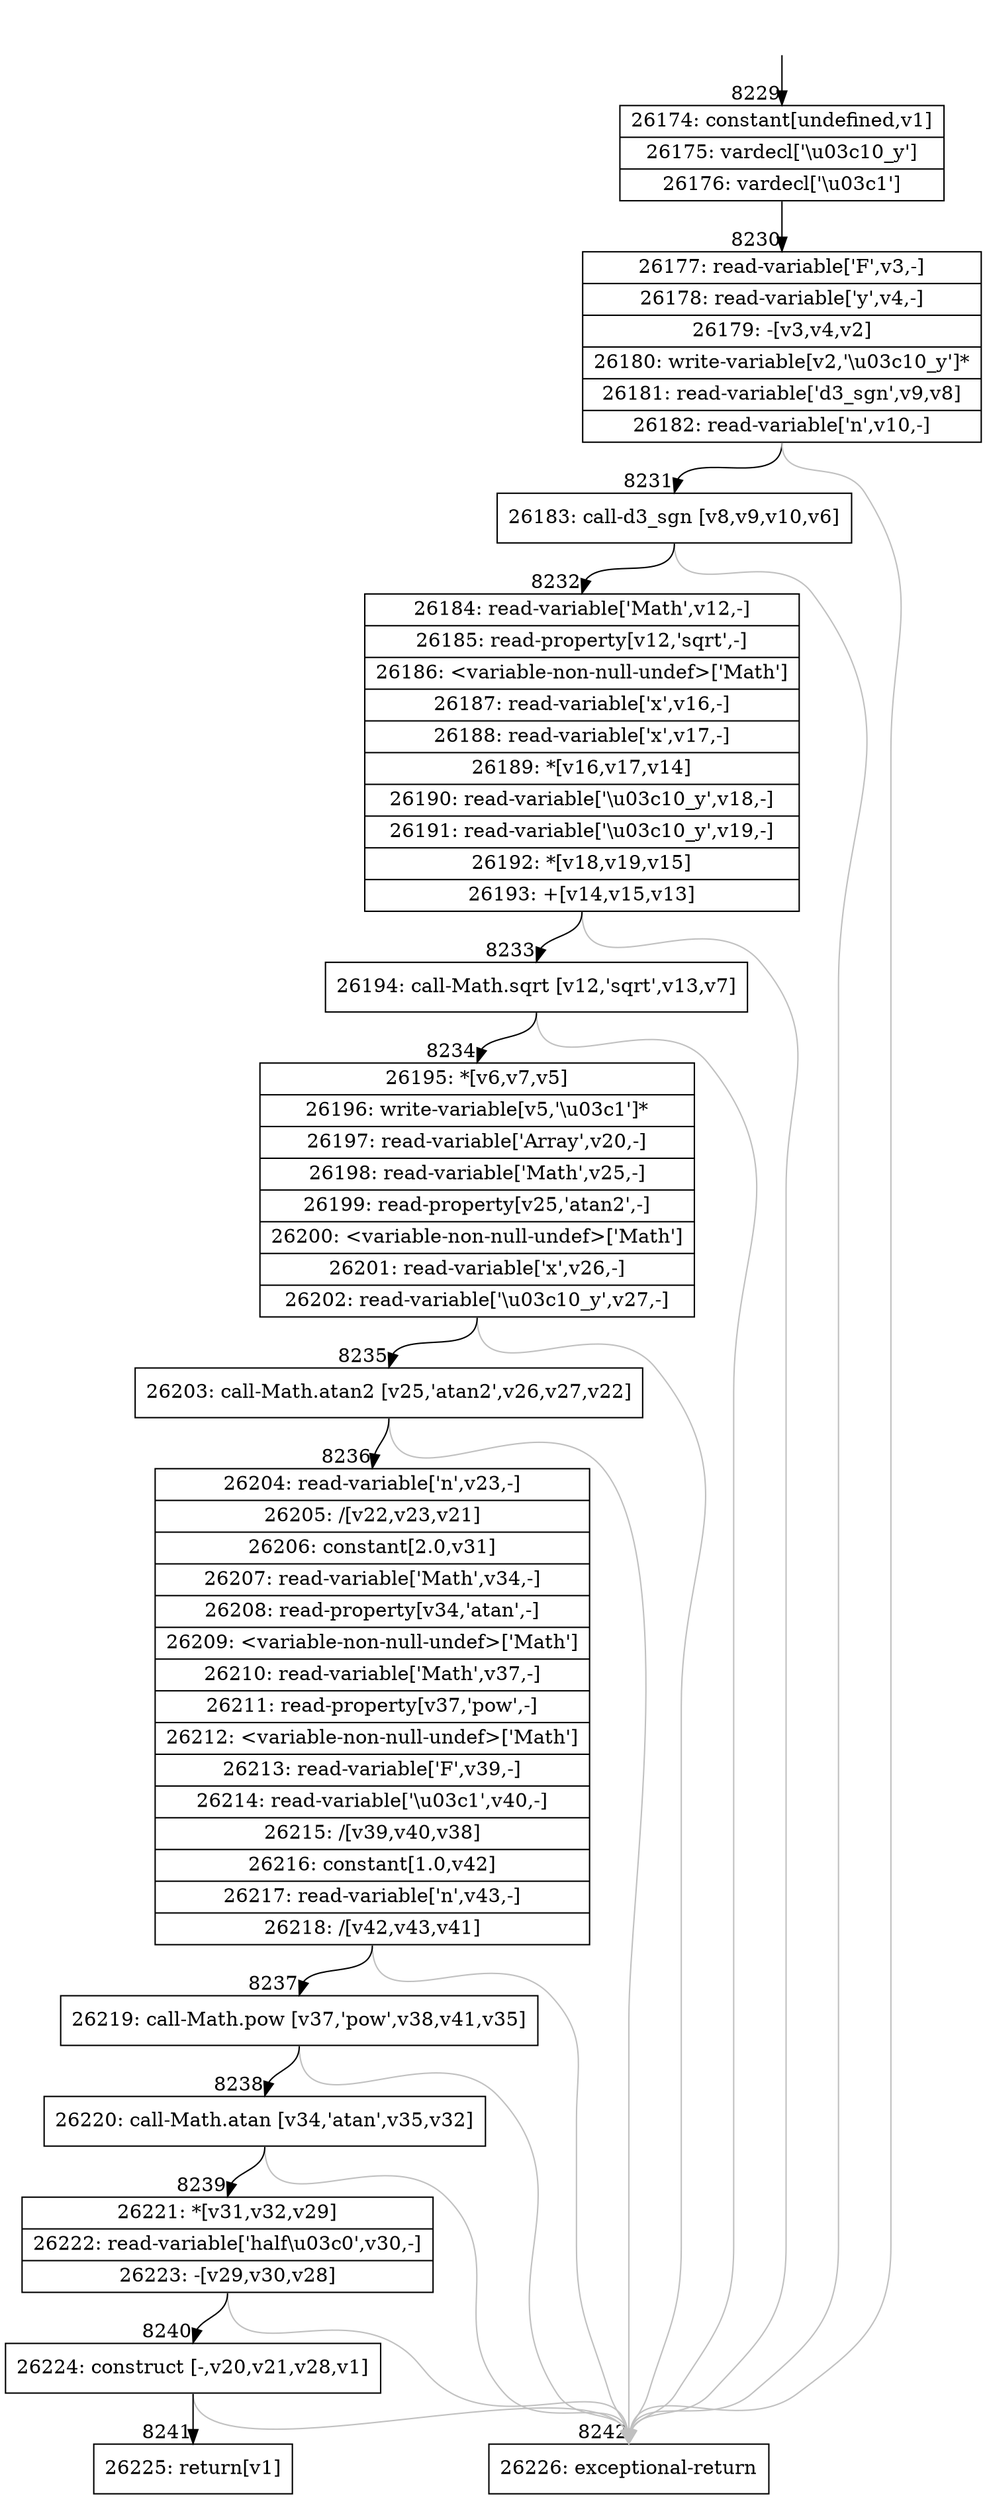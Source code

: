 digraph {
rankdir="TD"
BB_entry781[shape=none,label=""];
BB_entry781 -> BB8229 [tailport=s, headport=n, headlabel="    8229"]
BB8229 [shape=record label="{26174: constant[undefined,v1]|26175: vardecl['\\u03c10_y']|26176: vardecl['\\u03c1']}" ] 
BB8229 -> BB8230 [tailport=s, headport=n, headlabel="      8230"]
BB8230 [shape=record label="{26177: read-variable['F',v3,-]|26178: read-variable['y',v4,-]|26179: -[v3,v4,v2]|26180: write-variable[v2,'\\u03c10_y']*|26181: read-variable['d3_sgn',v9,v8]|26182: read-variable['n',v10,-]}" ] 
BB8230 -> BB8231 [tailport=s, headport=n, headlabel="      8231"]
BB8230 -> BB8242 [tailport=s, headport=n, color=gray, headlabel="      8242"]
BB8231 [shape=record label="{26183: call-d3_sgn [v8,v9,v10,v6]}" ] 
BB8231 -> BB8232 [tailport=s, headport=n, headlabel="      8232"]
BB8231 -> BB8242 [tailport=s, headport=n, color=gray]
BB8232 [shape=record label="{26184: read-variable['Math',v12,-]|26185: read-property[v12,'sqrt',-]|26186: \<variable-non-null-undef\>['Math']|26187: read-variable['x',v16,-]|26188: read-variable['x',v17,-]|26189: *[v16,v17,v14]|26190: read-variable['\\u03c10_y',v18,-]|26191: read-variable['\\u03c10_y',v19,-]|26192: *[v18,v19,v15]|26193: +[v14,v15,v13]}" ] 
BB8232 -> BB8233 [tailport=s, headport=n, headlabel="      8233"]
BB8232 -> BB8242 [tailport=s, headport=n, color=gray]
BB8233 [shape=record label="{26194: call-Math.sqrt [v12,'sqrt',v13,v7]}" ] 
BB8233 -> BB8234 [tailport=s, headport=n, headlabel="      8234"]
BB8233 -> BB8242 [tailport=s, headport=n, color=gray]
BB8234 [shape=record label="{26195: *[v6,v7,v5]|26196: write-variable[v5,'\\u03c1']*|26197: read-variable['Array',v20,-]|26198: read-variable['Math',v25,-]|26199: read-property[v25,'atan2',-]|26200: \<variable-non-null-undef\>['Math']|26201: read-variable['x',v26,-]|26202: read-variable['\\u03c10_y',v27,-]}" ] 
BB8234 -> BB8235 [tailport=s, headport=n, headlabel="      8235"]
BB8234 -> BB8242 [tailport=s, headport=n, color=gray]
BB8235 [shape=record label="{26203: call-Math.atan2 [v25,'atan2',v26,v27,v22]}" ] 
BB8235 -> BB8236 [tailport=s, headport=n, headlabel="      8236"]
BB8235 -> BB8242 [tailport=s, headport=n, color=gray]
BB8236 [shape=record label="{26204: read-variable['n',v23,-]|26205: /[v22,v23,v21]|26206: constant[2.0,v31]|26207: read-variable['Math',v34,-]|26208: read-property[v34,'atan',-]|26209: \<variable-non-null-undef\>['Math']|26210: read-variable['Math',v37,-]|26211: read-property[v37,'pow',-]|26212: \<variable-non-null-undef\>['Math']|26213: read-variable['F',v39,-]|26214: read-variable['\\u03c1',v40,-]|26215: /[v39,v40,v38]|26216: constant[1.0,v42]|26217: read-variable['n',v43,-]|26218: /[v42,v43,v41]}" ] 
BB8236 -> BB8237 [tailport=s, headport=n, headlabel="      8237"]
BB8236 -> BB8242 [tailport=s, headport=n, color=gray]
BB8237 [shape=record label="{26219: call-Math.pow [v37,'pow',v38,v41,v35]}" ] 
BB8237 -> BB8238 [tailport=s, headport=n, headlabel="      8238"]
BB8237 -> BB8242 [tailport=s, headport=n, color=gray]
BB8238 [shape=record label="{26220: call-Math.atan [v34,'atan',v35,v32]}" ] 
BB8238 -> BB8239 [tailport=s, headport=n, headlabel="      8239"]
BB8238 -> BB8242 [tailport=s, headport=n, color=gray]
BB8239 [shape=record label="{26221: *[v31,v32,v29]|26222: read-variable['half\\u03c0',v30,-]|26223: -[v29,v30,v28]}" ] 
BB8239 -> BB8240 [tailport=s, headport=n, headlabel="      8240"]
BB8239 -> BB8242 [tailport=s, headport=n, color=gray]
BB8240 [shape=record label="{26224: construct [-,v20,v21,v28,v1]}" ] 
BB8240 -> BB8241 [tailport=s, headport=n, headlabel="      8241"]
BB8240 -> BB8242 [tailport=s, headport=n, color=gray]
BB8241 [shape=record label="{26225: return[v1]}" ] 
BB8242 [shape=record label="{26226: exceptional-return}" ] 
//#$~ 4697
}

